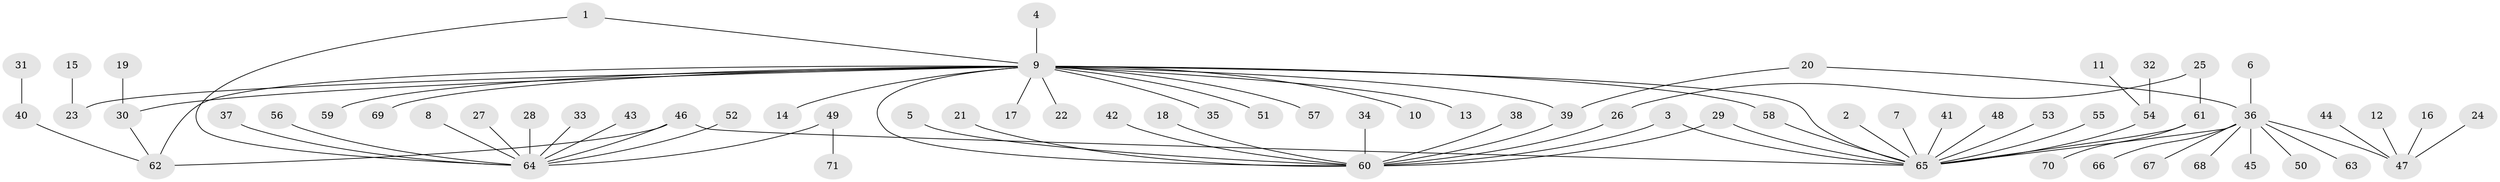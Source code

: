 // original degree distribution, {13: 0.014084507042253521, 5: 0.04225352112676056, 17: 0.007042253521126761, 21: 0.007042253521126761, 2: 0.1619718309859155, 4: 0.035211267605633804, 1: 0.6408450704225352, 10: 0.007042253521126761, 8: 0.007042253521126761, 3: 0.07746478873239436}
// Generated by graph-tools (version 1.1) at 2025/36/03/04/25 23:36:52]
// undirected, 71 vertices, 79 edges
graph export_dot {
  node [color=gray90,style=filled];
  1;
  2;
  3;
  4;
  5;
  6;
  7;
  8;
  9;
  10;
  11;
  12;
  13;
  14;
  15;
  16;
  17;
  18;
  19;
  20;
  21;
  22;
  23;
  24;
  25;
  26;
  27;
  28;
  29;
  30;
  31;
  32;
  33;
  34;
  35;
  36;
  37;
  38;
  39;
  40;
  41;
  42;
  43;
  44;
  45;
  46;
  47;
  48;
  49;
  50;
  51;
  52;
  53;
  54;
  55;
  56;
  57;
  58;
  59;
  60;
  61;
  62;
  63;
  64;
  65;
  66;
  67;
  68;
  69;
  70;
  71;
  1 -- 9 [weight=1.0];
  1 -- 64 [weight=1.0];
  2 -- 65 [weight=1.0];
  3 -- 60 [weight=1.0];
  3 -- 65 [weight=1.0];
  4 -- 9 [weight=1.0];
  5 -- 60 [weight=1.0];
  6 -- 36 [weight=1.0];
  7 -- 65 [weight=1.0];
  8 -- 64 [weight=1.0];
  9 -- 10 [weight=1.0];
  9 -- 13 [weight=1.0];
  9 -- 14 [weight=1.0];
  9 -- 17 [weight=1.0];
  9 -- 22 [weight=1.0];
  9 -- 23 [weight=1.0];
  9 -- 30 [weight=1.0];
  9 -- 35 [weight=1.0];
  9 -- 39 [weight=1.0];
  9 -- 51 [weight=1.0];
  9 -- 57 [weight=1.0];
  9 -- 58 [weight=1.0];
  9 -- 59 [weight=1.0];
  9 -- 60 [weight=1.0];
  9 -- 62 [weight=1.0];
  9 -- 65 [weight=1.0];
  9 -- 69 [weight=1.0];
  11 -- 54 [weight=1.0];
  12 -- 47 [weight=1.0];
  15 -- 23 [weight=1.0];
  16 -- 47 [weight=1.0];
  18 -- 60 [weight=1.0];
  19 -- 30 [weight=1.0];
  20 -- 36 [weight=1.0];
  20 -- 39 [weight=1.0];
  21 -- 60 [weight=1.0];
  24 -- 47 [weight=1.0];
  25 -- 26 [weight=1.0];
  25 -- 61 [weight=1.0];
  26 -- 60 [weight=1.0];
  27 -- 64 [weight=1.0];
  28 -- 64 [weight=1.0];
  29 -- 60 [weight=1.0];
  29 -- 65 [weight=1.0];
  30 -- 62 [weight=1.0];
  31 -- 40 [weight=1.0];
  32 -- 54 [weight=1.0];
  33 -- 64 [weight=1.0];
  34 -- 60 [weight=1.0];
  36 -- 45 [weight=1.0];
  36 -- 47 [weight=2.0];
  36 -- 50 [weight=1.0];
  36 -- 63 [weight=1.0];
  36 -- 65 [weight=1.0];
  36 -- 66 [weight=1.0];
  36 -- 67 [weight=1.0];
  36 -- 68 [weight=1.0];
  37 -- 64 [weight=1.0];
  38 -- 60 [weight=1.0];
  39 -- 60 [weight=1.0];
  40 -- 62 [weight=1.0];
  41 -- 65 [weight=1.0];
  42 -- 60 [weight=1.0];
  43 -- 64 [weight=1.0];
  44 -- 47 [weight=1.0];
  46 -- 62 [weight=1.0];
  46 -- 64 [weight=1.0];
  46 -- 65 [weight=1.0];
  48 -- 65 [weight=1.0];
  49 -- 64 [weight=1.0];
  49 -- 71 [weight=1.0];
  52 -- 64 [weight=1.0];
  53 -- 65 [weight=1.0];
  54 -- 65 [weight=1.0];
  55 -- 65 [weight=1.0];
  56 -- 64 [weight=1.0];
  58 -- 65 [weight=1.0];
  61 -- 65 [weight=1.0];
  61 -- 70 [weight=1.0];
}
